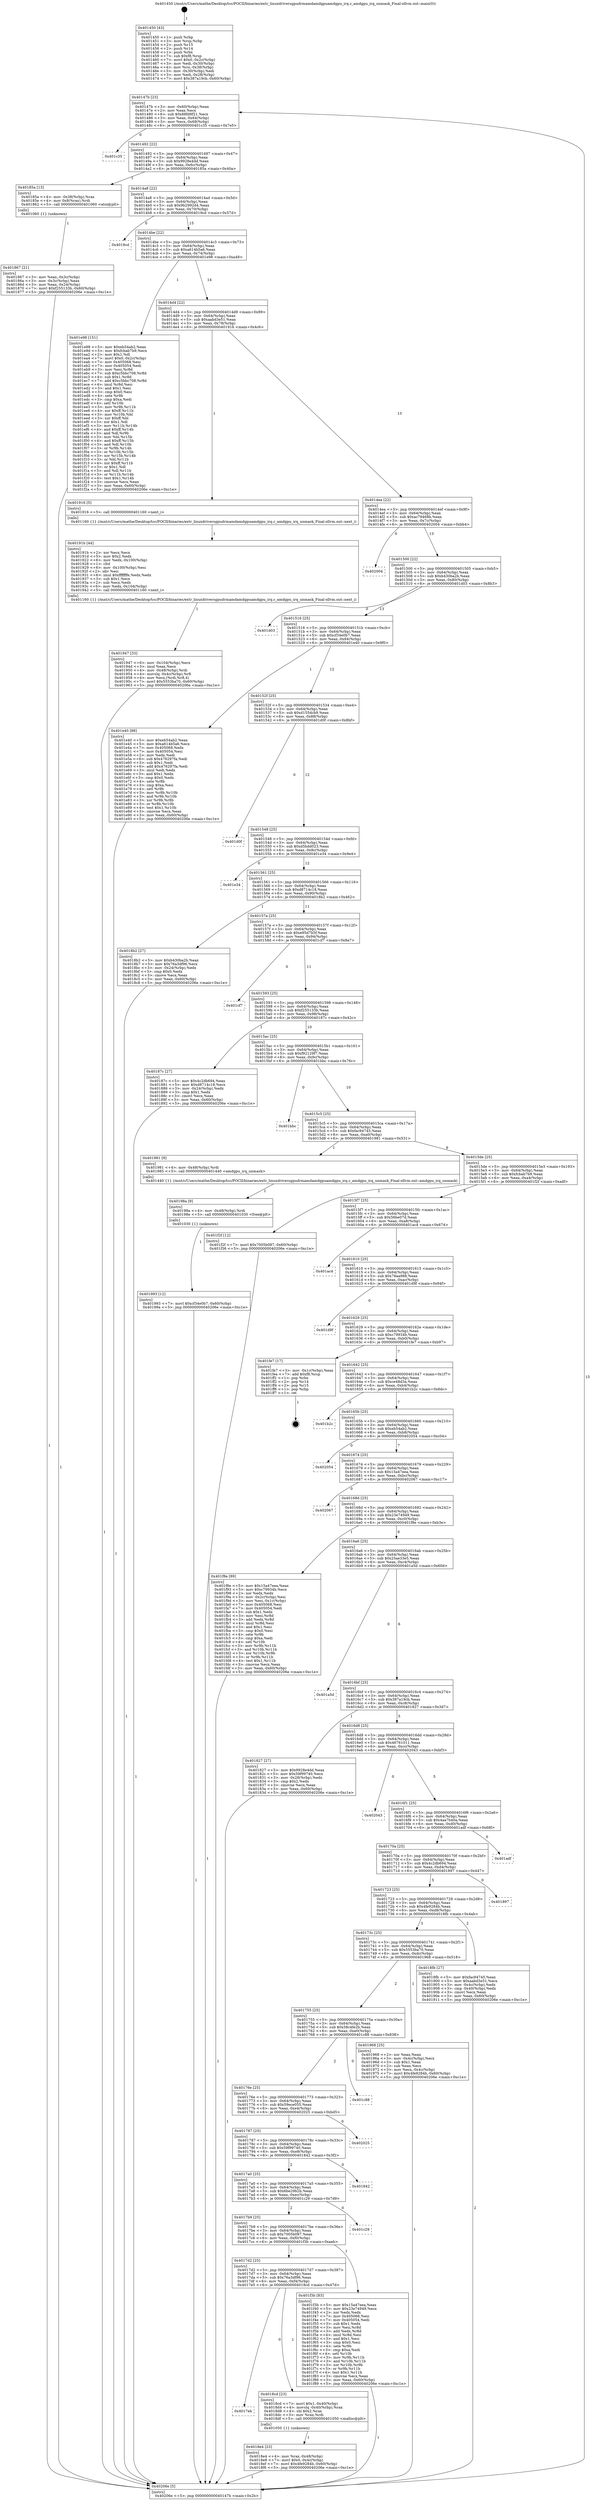 digraph "0x401450" {
  label = "0x401450 (/mnt/c/Users/mathe/Desktop/tcc/POCII/binaries/extr_linuxdriversgpudrmamdamdgpuamdgpu_irq.c_amdgpu_irq_unmask_Final-ollvm.out::main(0))"
  labelloc = "t"
  node[shape=record]

  Entry [label="",width=0.3,height=0.3,shape=circle,fillcolor=black,style=filled]
  "0x40147b" [label="{
     0x40147b [23]\l
     | [instrs]\l
     &nbsp;&nbsp;0x40147b \<+3\>: mov -0x60(%rbp),%eax\l
     &nbsp;&nbsp;0x40147e \<+2\>: mov %eax,%ecx\l
     &nbsp;&nbsp;0x401480 \<+6\>: sub $0x88fd9f21,%ecx\l
     &nbsp;&nbsp;0x401486 \<+3\>: mov %eax,-0x64(%rbp)\l
     &nbsp;&nbsp;0x401489 \<+3\>: mov %ecx,-0x68(%rbp)\l
     &nbsp;&nbsp;0x40148c \<+6\>: je 0000000000401c35 \<main+0x7e5\>\l
  }"]
  "0x401c35" [label="{
     0x401c35\l
  }", style=dashed]
  "0x401492" [label="{
     0x401492 [22]\l
     | [instrs]\l
     &nbsp;&nbsp;0x401492 \<+5\>: jmp 0000000000401497 \<main+0x47\>\l
     &nbsp;&nbsp;0x401497 \<+3\>: mov -0x64(%rbp),%eax\l
     &nbsp;&nbsp;0x40149a \<+5\>: sub $0x9928e4dd,%eax\l
     &nbsp;&nbsp;0x40149f \<+3\>: mov %eax,-0x6c(%rbp)\l
     &nbsp;&nbsp;0x4014a2 \<+6\>: je 000000000040185a \<main+0x40a\>\l
  }"]
  Exit [label="",width=0.3,height=0.3,shape=circle,fillcolor=black,style=filled,peripheries=2]
  "0x40185a" [label="{
     0x40185a [13]\l
     | [instrs]\l
     &nbsp;&nbsp;0x40185a \<+4\>: mov -0x38(%rbp),%rax\l
     &nbsp;&nbsp;0x40185e \<+4\>: mov 0x8(%rax),%rdi\l
     &nbsp;&nbsp;0x401862 \<+5\>: call 0000000000401060 \<atoi@plt\>\l
     | [calls]\l
     &nbsp;&nbsp;0x401060 \{1\} (unknown)\l
  }"]
  "0x4014a8" [label="{
     0x4014a8 [22]\l
     | [instrs]\l
     &nbsp;&nbsp;0x4014a8 \<+5\>: jmp 00000000004014ad \<main+0x5d\>\l
     &nbsp;&nbsp;0x4014ad \<+3\>: mov -0x64(%rbp),%eax\l
     &nbsp;&nbsp;0x4014b0 \<+5\>: sub $0x9b2992d4,%eax\l
     &nbsp;&nbsp;0x4014b5 \<+3\>: mov %eax,-0x70(%rbp)\l
     &nbsp;&nbsp;0x4014b8 \<+6\>: je 00000000004019cd \<main+0x57d\>\l
  }"]
  "0x401993" [label="{
     0x401993 [12]\l
     | [instrs]\l
     &nbsp;&nbsp;0x401993 \<+7\>: movl $0xcf34e0b7,-0x60(%rbp)\l
     &nbsp;&nbsp;0x40199a \<+5\>: jmp 000000000040206e \<main+0xc1e\>\l
  }"]
  "0x4019cd" [label="{
     0x4019cd\l
  }", style=dashed]
  "0x4014be" [label="{
     0x4014be [22]\l
     | [instrs]\l
     &nbsp;&nbsp;0x4014be \<+5\>: jmp 00000000004014c3 \<main+0x73\>\l
     &nbsp;&nbsp;0x4014c3 \<+3\>: mov -0x64(%rbp),%eax\l
     &nbsp;&nbsp;0x4014c6 \<+5\>: sub $0xa614b5a6,%eax\l
     &nbsp;&nbsp;0x4014cb \<+3\>: mov %eax,-0x74(%rbp)\l
     &nbsp;&nbsp;0x4014ce \<+6\>: je 0000000000401e98 \<main+0xa48\>\l
  }"]
  "0x40198a" [label="{
     0x40198a [9]\l
     | [instrs]\l
     &nbsp;&nbsp;0x40198a \<+4\>: mov -0x48(%rbp),%rdi\l
     &nbsp;&nbsp;0x40198e \<+5\>: call 0000000000401030 \<free@plt\>\l
     | [calls]\l
     &nbsp;&nbsp;0x401030 \{1\} (unknown)\l
  }"]
  "0x401e98" [label="{
     0x401e98 [151]\l
     | [instrs]\l
     &nbsp;&nbsp;0x401e98 \<+5\>: mov $0xeb54ab2,%eax\l
     &nbsp;&nbsp;0x401e9d \<+5\>: mov $0xfcbab7b9,%ecx\l
     &nbsp;&nbsp;0x401ea2 \<+2\>: mov $0x1,%dl\l
     &nbsp;&nbsp;0x401ea4 \<+7\>: movl $0x0,-0x2c(%rbp)\l
     &nbsp;&nbsp;0x401eab \<+7\>: mov 0x405068,%esi\l
     &nbsp;&nbsp;0x401eb2 \<+7\>: mov 0x405054,%edi\l
     &nbsp;&nbsp;0x401eb9 \<+3\>: mov %esi,%r8d\l
     &nbsp;&nbsp;0x401ebc \<+7\>: sub $0xc5bbc708,%r8d\l
     &nbsp;&nbsp;0x401ec3 \<+4\>: sub $0x1,%r8d\l
     &nbsp;&nbsp;0x401ec7 \<+7\>: add $0xc5bbc708,%r8d\l
     &nbsp;&nbsp;0x401ece \<+4\>: imul %r8d,%esi\l
     &nbsp;&nbsp;0x401ed2 \<+3\>: and $0x1,%esi\l
     &nbsp;&nbsp;0x401ed5 \<+3\>: cmp $0x0,%esi\l
     &nbsp;&nbsp;0x401ed8 \<+4\>: sete %r9b\l
     &nbsp;&nbsp;0x401edc \<+3\>: cmp $0xa,%edi\l
     &nbsp;&nbsp;0x401edf \<+4\>: setl %r10b\l
     &nbsp;&nbsp;0x401ee3 \<+3\>: mov %r9b,%r11b\l
     &nbsp;&nbsp;0x401ee6 \<+4\>: xor $0xff,%r11b\l
     &nbsp;&nbsp;0x401eea \<+3\>: mov %r10b,%bl\l
     &nbsp;&nbsp;0x401eed \<+3\>: xor $0xff,%bl\l
     &nbsp;&nbsp;0x401ef0 \<+3\>: xor $0x1,%dl\l
     &nbsp;&nbsp;0x401ef3 \<+3\>: mov %r11b,%r14b\l
     &nbsp;&nbsp;0x401ef6 \<+4\>: and $0xff,%r14b\l
     &nbsp;&nbsp;0x401efa \<+3\>: and %dl,%r9b\l
     &nbsp;&nbsp;0x401efd \<+3\>: mov %bl,%r15b\l
     &nbsp;&nbsp;0x401f00 \<+4\>: and $0xff,%r15b\l
     &nbsp;&nbsp;0x401f04 \<+3\>: and %dl,%r10b\l
     &nbsp;&nbsp;0x401f07 \<+3\>: or %r9b,%r14b\l
     &nbsp;&nbsp;0x401f0a \<+3\>: or %r10b,%r15b\l
     &nbsp;&nbsp;0x401f0d \<+3\>: xor %r15b,%r14b\l
     &nbsp;&nbsp;0x401f10 \<+3\>: or %bl,%r11b\l
     &nbsp;&nbsp;0x401f13 \<+4\>: xor $0xff,%r11b\l
     &nbsp;&nbsp;0x401f17 \<+3\>: or $0x1,%dl\l
     &nbsp;&nbsp;0x401f1a \<+3\>: and %dl,%r11b\l
     &nbsp;&nbsp;0x401f1d \<+3\>: or %r11b,%r14b\l
     &nbsp;&nbsp;0x401f20 \<+4\>: test $0x1,%r14b\l
     &nbsp;&nbsp;0x401f24 \<+3\>: cmovne %ecx,%eax\l
     &nbsp;&nbsp;0x401f27 \<+3\>: mov %eax,-0x60(%rbp)\l
     &nbsp;&nbsp;0x401f2a \<+5\>: jmp 000000000040206e \<main+0xc1e\>\l
  }"]
  "0x4014d4" [label="{
     0x4014d4 [22]\l
     | [instrs]\l
     &nbsp;&nbsp;0x4014d4 \<+5\>: jmp 00000000004014d9 \<main+0x89\>\l
     &nbsp;&nbsp;0x4014d9 \<+3\>: mov -0x64(%rbp),%eax\l
     &nbsp;&nbsp;0x4014dc \<+5\>: sub $0xaabd3e51,%eax\l
     &nbsp;&nbsp;0x4014e1 \<+3\>: mov %eax,-0x78(%rbp)\l
     &nbsp;&nbsp;0x4014e4 \<+6\>: je 0000000000401916 \<main+0x4c6\>\l
  }"]
  "0x401947" [label="{
     0x401947 [33]\l
     | [instrs]\l
     &nbsp;&nbsp;0x401947 \<+6\>: mov -0x104(%rbp),%ecx\l
     &nbsp;&nbsp;0x40194d \<+3\>: imul %eax,%ecx\l
     &nbsp;&nbsp;0x401950 \<+4\>: mov -0x48(%rbp),%rdi\l
     &nbsp;&nbsp;0x401954 \<+4\>: movslq -0x4c(%rbp),%r8\l
     &nbsp;&nbsp;0x401958 \<+4\>: mov %ecx,(%rdi,%r8,4)\l
     &nbsp;&nbsp;0x40195c \<+7\>: movl $0x5553ba70,-0x60(%rbp)\l
     &nbsp;&nbsp;0x401963 \<+5\>: jmp 000000000040206e \<main+0xc1e\>\l
  }"]
  "0x401916" [label="{
     0x401916 [5]\l
     | [instrs]\l
     &nbsp;&nbsp;0x401916 \<+5\>: call 0000000000401160 \<next_i\>\l
     | [calls]\l
     &nbsp;&nbsp;0x401160 \{1\} (/mnt/c/Users/mathe/Desktop/tcc/POCII/binaries/extr_linuxdriversgpudrmamdamdgpuamdgpu_irq.c_amdgpu_irq_unmask_Final-ollvm.out::next_i)\l
  }"]
  "0x4014ea" [label="{
     0x4014ea [22]\l
     | [instrs]\l
     &nbsp;&nbsp;0x4014ea \<+5\>: jmp 00000000004014ef \<main+0x9f\>\l
     &nbsp;&nbsp;0x4014ef \<+3\>: mov -0x64(%rbp),%eax\l
     &nbsp;&nbsp;0x4014f2 \<+5\>: sub $0xac79468b,%eax\l
     &nbsp;&nbsp;0x4014f7 \<+3\>: mov %eax,-0x7c(%rbp)\l
     &nbsp;&nbsp;0x4014fa \<+6\>: je 0000000000402004 \<main+0xbb4\>\l
  }"]
  "0x40191b" [label="{
     0x40191b [44]\l
     | [instrs]\l
     &nbsp;&nbsp;0x40191b \<+2\>: xor %ecx,%ecx\l
     &nbsp;&nbsp;0x40191d \<+5\>: mov $0x2,%edx\l
     &nbsp;&nbsp;0x401922 \<+6\>: mov %edx,-0x100(%rbp)\l
     &nbsp;&nbsp;0x401928 \<+1\>: cltd\l
     &nbsp;&nbsp;0x401929 \<+6\>: mov -0x100(%rbp),%esi\l
     &nbsp;&nbsp;0x40192f \<+2\>: idiv %esi\l
     &nbsp;&nbsp;0x401931 \<+6\>: imul $0xfffffffe,%edx,%edx\l
     &nbsp;&nbsp;0x401937 \<+3\>: sub $0x1,%ecx\l
     &nbsp;&nbsp;0x40193a \<+2\>: sub %ecx,%edx\l
     &nbsp;&nbsp;0x40193c \<+6\>: mov %edx,-0x104(%rbp)\l
     &nbsp;&nbsp;0x401942 \<+5\>: call 0000000000401160 \<next_i\>\l
     | [calls]\l
     &nbsp;&nbsp;0x401160 \{1\} (/mnt/c/Users/mathe/Desktop/tcc/POCII/binaries/extr_linuxdriversgpudrmamdamdgpuamdgpu_irq.c_amdgpu_irq_unmask_Final-ollvm.out::next_i)\l
  }"]
  "0x402004" [label="{
     0x402004\l
  }", style=dashed]
  "0x401500" [label="{
     0x401500 [22]\l
     | [instrs]\l
     &nbsp;&nbsp;0x401500 \<+5\>: jmp 0000000000401505 \<main+0xb5\>\l
     &nbsp;&nbsp;0x401505 \<+3\>: mov -0x64(%rbp),%eax\l
     &nbsp;&nbsp;0x401508 \<+5\>: sub $0xb430ba2b,%eax\l
     &nbsp;&nbsp;0x40150d \<+3\>: mov %eax,-0x80(%rbp)\l
     &nbsp;&nbsp;0x401510 \<+6\>: je 0000000000401d03 \<main+0x8b3\>\l
  }"]
  "0x4018e4" [label="{
     0x4018e4 [23]\l
     | [instrs]\l
     &nbsp;&nbsp;0x4018e4 \<+4\>: mov %rax,-0x48(%rbp)\l
     &nbsp;&nbsp;0x4018e8 \<+7\>: movl $0x0,-0x4c(%rbp)\l
     &nbsp;&nbsp;0x4018ef \<+7\>: movl $0x4fe9284b,-0x60(%rbp)\l
     &nbsp;&nbsp;0x4018f6 \<+5\>: jmp 000000000040206e \<main+0xc1e\>\l
  }"]
  "0x401d03" [label="{
     0x401d03\l
  }", style=dashed]
  "0x401516" [label="{
     0x401516 [25]\l
     | [instrs]\l
     &nbsp;&nbsp;0x401516 \<+5\>: jmp 000000000040151b \<main+0xcb\>\l
     &nbsp;&nbsp;0x40151b \<+3\>: mov -0x64(%rbp),%eax\l
     &nbsp;&nbsp;0x40151e \<+5\>: sub $0xcf34e0b7,%eax\l
     &nbsp;&nbsp;0x401523 \<+6\>: mov %eax,-0x84(%rbp)\l
     &nbsp;&nbsp;0x401529 \<+6\>: je 0000000000401e40 \<main+0x9f0\>\l
  }"]
  "0x4017eb" [label="{
     0x4017eb\l
  }", style=dashed]
  "0x401e40" [label="{
     0x401e40 [88]\l
     | [instrs]\l
     &nbsp;&nbsp;0x401e40 \<+5\>: mov $0xeb54ab2,%eax\l
     &nbsp;&nbsp;0x401e45 \<+5\>: mov $0xa614b5a6,%ecx\l
     &nbsp;&nbsp;0x401e4a \<+7\>: mov 0x405068,%edx\l
     &nbsp;&nbsp;0x401e51 \<+7\>: mov 0x405054,%esi\l
     &nbsp;&nbsp;0x401e58 \<+2\>: mov %edx,%edi\l
     &nbsp;&nbsp;0x401e5a \<+6\>: sub $0x476297fa,%edi\l
     &nbsp;&nbsp;0x401e60 \<+3\>: sub $0x1,%edi\l
     &nbsp;&nbsp;0x401e63 \<+6\>: add $0x476297fa,%edi\l
     &nbsp;&nbsp;0x401e69 \<+3\>: imul %edi,%edx\l
     &nbsp;&nbsp;0x401e6c \<+3\>: and $0x1,%edx\l
     &nbsp;&nbsp;0x401e6f \<+3\>: cmp $0x0,%edx\l
     &nbsp;&nbsp;0x401e72 \<+4\>: sete %r8b\l
     &nbsp;&nbsp;0x401e76 \<+3\>: cmp $0xa,%esi\l
     &nbsp;&nbsp;0x401e79 \<+4\>: setl %r9b\l
     &nbsp;&nbsp;0x401e7d \<+3\>: mov %r8b,%r10b\l
     &nbsp;&nbsp;0x401e80 \<+3\>: and %r9b,%r10b\l
     &nbsp;&nbsp;0x401e83 \<+3\>: xor %r9b,%r8b\l
     &nbsp;&nbsp;0x401e86 \<+3\>: or %r8b,%r10b\l
     &nbsp;&nbsp;0x401e89 \<+4\>: test $0x1,%r10b\l
     &nbsp;&nbsp;0x401e8d \<+3\>: cmovne %ecx,%eax\l
     &nbsp;&nbsp;0x401e90 \<+3\>: mov %eax,-0x60(%rbp)\l
     &nbsp;&nbsp;0x401e93 \<+5\>: jmp 000000000040206e \<main+0xc1e\>\l
  }"]
  "0x40152f" [label="{
     0x40152f [25]\l
     | [instrs]\l
     &nbsp;&nbsp;0x40152f \<+5\>: jmp 0000000000401534 \<main+0xe4\>\l
     &nbsp;&nbsp;0x401534 \<+3\>: mov -0x64(%rbp),%eax\l
     &nbsp;&nbsp;0x401537 \<+5\>: sub $0xd155dcb9,%eax\l
     &nbsp;&nbsp;0x40153c \<+6\>: mov %eax,-0x88(%rbp)\l
     &nbsp;&nbsp;0x401542 \<+6\>: je 0000000000401d0f \<main+0x8bf\>\l
  }"]
  "0x4018cd" [label="{
     0x4018cd [23]\l
     | [instrs]\l
     &nbsp;&nbsp;0x4018cd \<+7\>: movl $0x1,-0x40(%rbp)\l
     &nbsp;&nbsp;0x4018d4 \<+4\>: movslq -0x40(%rbp),%rax\l
     &nbsp;&nbsp;0x4018d8 \<+4\>: shl $0x2,%rax\l
     &nbsp;&nbsp;0x4018dc \<+3\>: mov %rax,%rdi\l
     &nbsp;&nbsp;0x4018df \<+5\>: call 0000000000401050 \<malloc@plt\>\l
     | [calls]\l
     &nbsp;&nbsp;0x401050 \{1\} (unknown)\l
  }"]
  "0x401d0f" [label="{
     0x401d0f\l
  }", style=dashed]
  "0x401548" [label="{
     0x401548 [25]\l
     | [instrs]\l
     &nbsp;&nbsp;0x401548 \<+5\>: jmp 000000000040154d \<main+0xfd\>\l
     &nbsp;&nbsp;0x40154d \<+3\>: mov -0x64(%rbp),%eax\l
     &nbsp;&nbsp;0x401550 \<+5\>: sub $0xd5bdd023,%eax\l
     &nbsp;&nbsp;0x401555 \<+6\>: mov %eax,-0x8c(%rbp)\l
     &nbsp;&nbsp;0x40155b \<+6\>: je 0000000000401e34 \<main+0x9e4\>\l
  }"]
  "0x4017d2" [label="{
     0x4017d2 [25]\l
     | [instrs]\l
     &nbsp;&nbsp;0x4017d2 \<+5\>: jmp 00000000004017d7 \<main+0x387\>\l
     &nbsp;&nbsp;0x4017d7 \<+3\>: mov -0x64(%rbp),%eax\l
     &nbsp;&nbsp;0x4017da \<+5\>: sub $0x76a3df96,%eax\l
     &nbsp;&nbsp;0x4017df \<+6\>: mov %eax,-0xf4(%rbp)\l
     &nbsp;&nbsp;0x4017e5 \<+6\>: je 00000000004018cd \<main+0x47d\>\l
  }"]
  "0x401e34" [label="{
     0x401e34\l
  }", style=dashed]
  "0x401561" [label="{
     0x401561 [25]\l
     | [instrs]\l
     &nbsp;&nbsp;0x401561 \<+5\>: jmp 0000000000401566 \<main+0x116\>\l
     &nbsp;&nbsp;0x401566 \<+3\>: mov -0x64(%rbp),%eax\l
     &nbsp;&nbsp;0x401569 \<+5\>: sub $0xd8714c18,%eax\l
     &nbsp;&nbsp;0x40156e \<+6\>: mov %eax,-0x90(%rbp)\l
     &nbsp;&nbsp;0x401574 \<+6\>: je 00000000004018b2 \<main+0x462\>\l
  }"]
  "0x401f3b" [label="{
     0x401f3b [83]\l
     | [instrs]\l
     &nbsp;&nbsp;0x401f3b \<+5\>: mov $0x15a47eea,%eax\l
     &nbsp;&nbsp;0x401f40 \<+5\>: mov $0x23e74949,%ecx\l
     &nbsp;&nbsp;0x401f45 \<+2\>: xor %edx,%edx\l
     &nbsp;&nbsp;0x401f47 \<+7\>: mov 0x405068,%esi\l
     &nbsp;&nbsp;0x401f4e \<+7\>: mov 0x405054,%edi\l
     &nbsp;&nbsp;0x401f55 \<+3\>: sub $0x1,%edx\l
     &nbsp;&nbsp;0x401f58 \<+3\>: mov %esi,%r8d\l
     &nbsp;&nbsp;0x401f5b \<+3\>: add %edx,%r8d\l
     &nbsp;&nbsp;0x401f5e \<+4\>: imul %r8d,%esi\l
     &nbsp;&nbsp;0x401f62 \<+3\>: and $0x1,%esi\l
     &nbsp;&nbsp;0x401f65 \<+3\>: cmp $0x0,%esi\l
     &nbsp;&nbsp;0x401f68 \<+4\>: sete %r9b\l
     &nbsp;&nbsp;0x401f6c \<+3\>: cmp $0xa,%edi\l
     &nbsp;&nbsp;0x401f6f \<+4\>: setl %r10b\l
     &nbsp;&nbsp;0x401f73 \<+3\>: mov %r9b,%r11b\l
     &nbsp;&nbsp;0x401f76 \<+3\>: and %r10b,%r11b\l
     &nbsp;&nbsp;0x401f79 \<+3\>: xor %r10b,%r9b\l
     &nbsp;&nbsp;0x401f7c \<+3\>: or %r9b,%r11b\l
     &nbsp;&nbsp;0x401f7f \<+4\>: test $0x1,%r11b\l
     &nbsp;&nbsp;0x401f83 \<+3\>: cmovne %ecx,%eax\l
     &nbsp;&nbsp;0x401f86 \<+3\>: mov %eax,-0x60(%rbp)\l
     &nbsp;&nbsp;0x401f89 \<+5\>: jmp 000000000040206e \<main+0xc1e\>\l
  }"]
  "0x4018b2" [label="{
     0x4018b2 [27]\l
     | [instrs]\l
     &nbsp;&nbsp;0x4018b2 \<+5\>: mov $0xb430ba2b,%eax\l
     &nbsp;&nbsp;0x4018b7 \<+5\>: mov $0x76a3df96,%ecx\l
     &nbsp;&nbsp;0x4018bc \<+3\>: mov -0x24(%rbp),%edx\l
     &nbsp;&nbsp;0x4018bf \<+3\>: cmp $0x0,%edx\l
     &nbsp;&nbsp;0x4018c2 \<+3\>: cmove %ecx,%eax\l
     &nbsp;&nbsp;0x4018c5 \<+3\>: mov %eax,-0x60(%rbp)\l
     &nbsp;&nbsp;0x4018c8 \<+5\>: jmp 000000000040206e \<main+0xc1e\>\l
  }"]
  "0x40157a" [label="{
     0x40157a [25]\l
     | [instrs]\l
     &nbsp;&nbsp;0x40157a \<+5\>: jmp 000000000040157f \<main+0x12f\>\l
     &nbsp;&nbsp;0x40157f \<+3\>: mov -0x64(%rbp),%eax\l
     &nbsp;&nbsp;0x401582 \<+5\>: sub $0xe95d7b5f,%eax\l
     &nbsp;&nbsp;0x401587 \<+6\>: mov %eax,-0x94(%rbp)\l
     &nbsp;&nbsp;0x40158d \<+6\>: je 0000000000401cf7 \<main+0x8a7\>\l
  }"]
  "0x4017b9" [label="{
     0x4017b9 [25]\l
     | [instrs]\l
     &nbsp;&nbsp;0x4017b9 \<+5\>: jmp 00000000004017be \<main+0x36e\>\l
     &nbsp;&nbsp;0x4017be \<+3\>: mov -0x64(%rbp),%eax\l
     &nbsp;&nbsp;0x4017c1 \<+5\>: sub $0x7005b087,%eax\l
     &nbsp;&nbsp;0x4017c6 \<+6\>: mov %eax,-0xf0(%rbp)\l
     &nbsp;&nbsp;0x4017cc \<+6\>: je 0000000000401f3b \<main+0xaeb\>\l
  }"]
  "0x401cf7" [label="{
     0x401cf7\l
  }", style=dashed]
  "0x401593" [label="{
     0x401593 [25]\l
     | [instrs]\l
     &nbsp;&nbsp;0x401593 \<+5\>: jmp 0000000000401598 \<main+0x148\>\l
     &nbsp;&nbsp;0x401598 \<+3\>: mov -0x64(%rbp),%eax\l
     &nbsp;&nbsp;0x40159b \<+5\>: sub $0xf255133b,%eax\l
     &nbsp;&nbsp;0x4015a0 \<+6\>: mov %eax,-0x98(%rbp)\l
     &nbsp;&nbsp;0x4015a6 \<+6\>: je 000000000040187c \<main+0x42c\>\l
  }"]
  "0x401c29" [label="{
     0x401c29\l
  }", style=dashed]
  "0x40187c" [label="{
     0x40187c [27]\l
     | [instrs]\l
     &nbsp;&nbsp;0x40187c \<+5\>: mov $0x4c2db694,%eax\l
     &nbsp;&nbsp;0x401881 \<+5\>: mov $0xd8714c18,%ecx\l
     &nbsp;&nbsp;0x401886 \<+3\>: mov -0x24(%rbp),%edx\l
     &nbsp;&nbsp;0x401889 \<+3\>: cmp $0x1,%edx\l
     &nbsp;&nbsp;0x40188c \<+3\>: cmovl %ecx,%eax\l
     &nbsp;&nbsp;0x40188f \<+3\>: mov %eax,-0x60(%rbp)\l
     &nbsp;&nbsp;0x401892 \<+5\>: jmp 000000000040206e \<main+0xc1e\>\l
  }"]
  "0x4015ac" [label="{
     0x4015ac [25]\l
     | [instrs]\l
     &nbsp;&nbsp;0x4015ac \<+5\>: jmp 00000000004015b1 \<main+0x161\>\l
     &nbsp;&nbsp;0x4015b1 \<+3\>: mov -0x64(%rbp),%eax\l
     &nbsp;&nbsp;0x4015b4 \<+5\>: sub $0xf92129f7,%eax\l
     &nbsp;&nbsp;0x4015b9 \<+6\>: mov %eax,-0x9c(%rbp)\l
     &nbsp;&nbsp;0x4015bf \<+6\>: je 0000000000401bbc \<main+0x76c\>\l
  }"]
  "0x4017a0" [label="{
     0x4017a0 [25]\l
     | [instrs]\l
     &nbsp;&nbsp;0x4017a0 \<+5\>: jmp 00000000004017a5 \<main+0x355\>\l
     &nbsp;&nbsp;0x4017a5 \<+3\>: mov -0x64(%rbp),%eax\l
     &nbsp;&nbsp;0x4017a8 \<+5\>: sub $0x6be29b2b,%eax\l
     &nbsp;&nbsp;0x4017ad \<+6\>: mov %eax,-0xec(%rbp)\l
     &nbsp;&nbsp;0x4017b3 \<+6\>: je 0000000000401c29 \<main+0x7d9\>\l
  }"]
  "0x401bbc" [label="{
     0x401bbc\l
  }", style=dashed]
  "0x4015c5" [label="{
     0x4015c5 [25]\l
     | [instrs]\l
     &nbsp;&nbsp;0x4015c5 \<+5\>: jmp 00000000004015ca \<main+0x17a\>\l
     &nbsp;&nbsp;0x4015ca \<+3\>: mov -0x64(%rbp),%eax\l
     &nbsp;&nbsp;0x4015cd \<+5\>: sub $0xfac94745,%eax\l
     &nbsp;&nbsp;0x4015d2 \<+6\>: mov %eax,-0xa0(%rbp)\l
     &nbsp;&nbsp;0x4015d8 \<+6\>: je 0000000000401981 \<main+0x531\>\l
  }"]
  "0x401842" [label="{
     0x401842\l
  }", style=dashed]
  "0x401981" [label="{
     0x401981 [9]\l
     | [instrs]\l
     &nbsp;&nbsp;0x401981 \<+4\>: mov -0x48(%rbp),%rdi\l
     &nbsp;&nbsp;0x401985 \<+5\>: call 0000000000401440 \<amdgpu_irq_unmask\>\l
     | [calls]\l
     &nbsp;&nbsp;0x401440 \{1\} (/mnt/c/Users/mathe/Desktop/tcc/POCII/binaries/extr_linuxdriversgpudrmamdamdgpuamdgpu_irq.c_amdgpu_irq_unmask_Final-ollvm.out::amdgpu_irq_unmask)\l
  }"]
  "0x4015de" [label="{
     0x4015de [25]\l
     | [instrs]\l
     &nbsp;&nbsp;0x4015de \<+5\>: jmp 00000000004015e3 \<main+0x193\>\l
     &nbsp;&nbsp;0x4015e3 \<+3\>: mov -0x64(%rbp),%eax\l
     &nbsp;&nbsp;0x4015e6 \<+5\>: sub $0xfcbab7b9,%eax\l
     &nbsp;&nbsp;0x4015eb \<+6\>: mov %eax,-0xa4(%rbp)\l
     &nbsp;&nbsp;0x4015f1 \<+6\>: je 0000000000401f2f \<main+0xadf\>\l
  }"]
  "0x401787" [label="{
     0x401787 [25]\l
     | [instrs]\l
     &nbsp;&nbsp;0x401787 \<+5\>: jmp 000000000040178c \<main+0x33c\>\l
     &nbsp;&nbsp;0x40178c \<+3\>: mov -0x64(%rbp),%eax\l
     &nbsp;&nbsp;0x40178f \<+5\>: sub $0x59f99740,%eax\l
     &nbsp;&nbsp;0x401794 \<+6\>: mov %eax,-0xe8(%rbp)\l
     &nbsp;&nbsp;0x40179a \<+6\>: je 0000000000401842 \<main+0x3f2\>\l
  }"]
  "0x401f2f" [label="{
     0x401f2f [12]\l
     | [instrs]\l
     &nbsp;&nbsp;0x401f2f \<+7\>: movl $0x7005b087,-0x60(%rbp)\l
     &nbsp;&nbsp;0x401f36 \<+5\>: jmp 000000000040206e \<main+0xc1e\>\l
  }"]
  "0x4015f7" [label="{
     0x4015f7 [25]\l
     | [instrs]\l
     &nbsp;&nbsp;0x4015f7 \<+5\>: jmp 00000000004015fc \<main+0x1ac\>\l
     &nbsp;&nbsp;0x4015fc \<+3\>: mov -0x64(%rbp),%eax\l
     &nbsp;&nbsp;0x4015ff \<+5\>: sub $0x56be07d,%eax\l
     &nbsp;&nbsp;0x401604 \<+6\>: mov %eax,-0xa8(%rbp)\l
     &nbsp;&nbsp;0x40160a \<+6\>: je 0000000000401ac4 \<main+0x674\>\l
  }"]
  "0x402025" [label="{
     0x402025\l
  }", style=dashed]
  "0x401ac4" [label="{
     0x401ac4\l
  }", style=dashed]
  "0x401610" [label="{
     0x401610 [25]\l
     | [instrs]\l
     &nbsp;&nbsp;0x401610 \<+5\>: jmp 0000000000401615 \<main+0x1c5\>\l
     &nbsp;&nbsp;0x401615 \<+3\>: mov -0x64(%rbp),%eax\l
     &nbsp;&nbsp;0x401618 \<+5\>: sub $0x78aa988,%eax\l
     &nbsp;&nbsp;0x40161d \<+6\>: mov %eax,-0xac(%rbp)\l
     &nbsp;&nbsp;0x401623 \<+6\>: je 0000000000401d9f \<main+0x94f\>\l
  }"]
  "0x40176e" [label="{
     0x40176e [25]\l
     | [instrs]\l
     &nbsp;&nbsp;0x40176e \<+5\>: jmp 0000000000401773 \<main+0x323\>\l
     &nbsp;&nbsp;0x401773 \<+3\>: mov -0x64(%rbp),%eax\l
     &nbsp;&nbsp;0x401776 \<+5\>: sub $0x59ece055,%eax\l
     &nbsp;&nbsp;0x40177b \<+6\>: mov %eax,-0xe4(%rbp)\l
     &nbsp;&nbsp;0x401781 \<+6\>: je 0000000000402025 \<main+0xbd5\>\l
  }"]
  "0x401d9f" [label="{
     0x401d9f\l
  }", style=dashed]
  "0x401629" [label="{
     0x401629 [25]\l
     | [instrs]\l
     &nbsp;&nbsp;0x401629 \<+5\>: jmp 000000000040162e \<main+0x1de\>\l
     &nbsp;&nbsp;0x40162e \<+3\>: mov -0x64(%rbp),%eax\l
     &nbsp;&nbsp;0x401631 \<+5\>: sub $0xc79934b,%eax\l
     &nbsp;&nbsp;0x401636 \<+6\>: mov %eax,-0xb0(%rbp)\l
     &nbsp;&nbsp;0x40163c \<+6\>: je 0000000000401fe7 \<main+0xb97\>\l
  }"]
  "0x401c88" [label="{
     0x401c88\l
  }", style=dashed]
  "0x401fe7" [label="{
     0x401fe7 [17]\l
     | [instrs]\l
     &nbsp;&nbsp;0x401fe7 \<+3\>: mov -0x1c(%rbp),%eax\l
     &nbsp;&nbsp;0x401fea \<+7\>: add $0xf8,%rsp\l
     &nbsp;&nbsp;0x401ff1 \<+1\>: pop %rbx\l
     &nbsp;&nbsp;0x401ff2 \<+2\>: pop %r14\l
     &nbsp;&nbsp;0x401ff4 \<+2\>: pop %r15\l
     &nbsp;&nbsp;0x401ff6 \<+1\>: pop %rbp\l
     &nbsp;&nbsp;0x401ff7 \<+1\>: ret\l
  }"]
  "0x401642" [label="{
     0x401642 [25]\l
     | [instrs]\l
     &nbsp;&nbsp;0x401642 \<+5\>: jmp 0000000000401647 \<main+0x1f7\>\l
     &nbsp;&nbsp;0x401647 \<+3\>: mov -0x64(%rbp),%eax\l
     &nbsp;&nbsp;0x40164a \<+5\>: sub $0xce48d3a,%eax\l
     &nbsp;&nbsp;0x40164f \<+6\>: mov %eax,-0xb4(%rbp)\l
     &nbsp;&nbsp;0x401655 \<+6\>: je 0000000000401b2c \<main+0x6dc\>\l
  }"]
  "0x401755" [label="{
     0x401755 [25]\l
     | [instrs]\l
     &nbsp;&nbsp;0x401755 \<+5\>: jmp 000000000040175a \<main+0x30a\>\l
     &nbsp;&nbsp;0x40175a \<+3\>: mov -0x64(%rbp),%eax\l
     &nbsp;&nbsp;0x40175d \<+5\>: sub $0x58c4fe2b,%eax\l
     &nbsp;&nbsp;0x401762 \<+6\>: mov %eax,-0xe0(%rbp)\l
     &nbsp;&nbsp;0x401768 \<+6\>: je 0000000000401c88 \<main+0x838\>\l
  }"]
  "0x401b2c" [label="{
     0x401b2c\l
  }", style=dashed]
  "0x40165b" [label="{
     0x40165b [25]\l
     | [instrs]\l
     &nbsp;&nbsp;0x40165b \<+5\>: jmp 0000000000401660 \<main+0x210\>\l
     &nbsp;&nbsp;0x401660 \<+3\>: mov -0x64(%rbp),%eax\l
     &nbsp;&nbsp;0x401663 \<+5\>: sub $0xeb54ab2,%eax\l
     &nbsp;&nbsp;0x401668 \<+6\>: mov %eax,-0xb8(%rbp)\l
     &nbsp;&nbsp;0x40166e \<+6\>: je 0000000000402054 \<main+0xc04\>\l
  }"]
  "0x401968" [label="{
     0x401968 [25]\l
     | [instrs]\l
     &nbsp;&nbsp;0x401968 \<+2\>: xor %eax,%eax\l
     &nbsp;&nbsp;0x40196a \<+3\>: mov -0x4c(%rbp),%ecx\l
     &nbsp;&nbsp;0x40196d \<+3\>: sub $0x1,%eax\l
     &nbsp;&nbsp;0x401970 \<+2\>: sub %eax,%ecx\l
     &nbsp;&nbsp;0x401972 \<+3\>: mov %ecx,-0x4c(%rbp)\l
     &nbsp;&nbsp;0x401975 \<+7\>: movl $0x4fe9284b,-0x60(%rbp)\l
     &nbsp;&nbsp;0x40197c \<+5\>: jmp 000000000040206e \<main+0xc1e\>\l
  }"]
  "0x402054" [label="{
     0x402054\l
  }", style=dashed]
  "0x401674" [label="{
     0x401674 [25]\l
     | [instrs]\l
     &nbsp;&nbsp;0x401674 \<+5\>: jmp 0000000000401679 \<main+0x229\>\l
     &nbsp;&nbsp;0x401679 \<+3\>: mov -0x64(%rbp),%eax\l
     &nbsp;&nbsp;0x40167c \<+5\>: sub $0x15a47eea,%eax\l
     &nbsp;&nbsp;0x401681 \<+6\>: mov %eax,-0xbc(%rbp)\l
     &nbsp;&nbsp;0x401687 \<+6\>: je 0000000000402067 \<main+0xc17\>\l
  }"]
  "0x40173c" [label="{
     0x40173c [25]\l
     | [instrs]\l
     &nbsp;&nbsp;0x40173c \<+5\>: jmp 0000000000401741 \<main+0x2f1\>\l
     &nbsp;&nbsp;0x401741 \<+3\>: mov -0x64(%rbp),%eax\l
     &nbsp;&nbsp;0x401744 \<+5\>: sub $0x5553ba70,%eax\l
     &nbsp;&nbsp;0x401749 \<+6\>: mov %eax,-0xdc(%rbp)\l
     &nbsp;&nbsp;0x40174f \<+6\>: je 0000000000401968 \<main+0x518\>\l
  }"]
  "0x402067" [label="{
     0x402067\l
  }", style=dashed]
  "0x40168d" [label="{
     0x40168d [25]\l
     | [instrs]\l
     &nbsp;&nbsp;0x40168d \<+5\>: jmp 0000000000401692 \<main+0x242\>\l
     &nbsp;&nbsp;0x401692 \<+3\>: mov -0x64(%rbp),%eax\l
     &nbsp;&nbsp;0x401695 \<+5\>: sub $0x23e74949,%eax\l
     &nbsp;&nbsp;0x40169a \<+6\>: mov %eax,-0xc0(%rbp)\l
     &nbsp;&nbsp;0x4016a0 \<+6\>: je 0000000000401f8e \<main+0xb3e\>\l
  }"]
  "0x4018fb" [label="{
     0x4018fb [27]\l
     | [instrs]\l
     &nbsp;&nbsp;0x4018fb \<+5\>: mov $0xfac94745,%eax\l
     &nbsp;&nbsp;0x401900 \<+5\>: mov $0xaabd3e51,%ecx\l
     &nbsp;&nbsp;0x401905 \<+3\>: mov -0x4c(%rbp),%edx\l
     &nbsp;&nbsp;0x401908 \<+3\>: cmp -0x40(%rbp),%edx\l
     &nbsp;&nbsp;0x40190b \<+3\>: cmovl %ecx,%eax\l
     &nbsp;&nbsp;0x40190e \<+3\>: mov %eax,-0x60(%rbp)\l
     &nbsp;&nbsp;0x401911 \<+5\>: jmp 000000000040206e \<main+0xc1e\>\l
  }"]
  "0x401f8e" [label="{
     0x401f8e [89]\l
     | [instrs]\l
     &nbsp;&nbsp;0x401f8e \<+5\>: mov $0x15a47eea,%eax\l
     &nbsp;&nbsp;0x401f93 \<+5\>: mov $0xc79934b,%ecx\l
     &nbsp;&nbsp;0x401f98 \<+2\>: xor %edx,%edx\l
     &nbsp;&nbsp;0x401f9a \<+3\>: mov -0x2c(%rbp),%esi\l
     &nbsp;&nbsp;0x401f9d \<+3\>: mov %esi,-0x1c(%rbp)\l
     &nbsp;&nbsp;0x401fa0 \<+7\>: mov 0x405068,%esi\l
     &nbsp;&nbsp;0x401fa7 \<+7\>: mov 0x405054,%edi\l
     &nbsp;&nbsp;0x401fae \<+3\>: sub $0x1,%edx\l
     &nbsp;&nbsp;0x401fb1 \<+3\>: mov %esi,%r8d\l
     &nbsp;&nbsp;0x401fb4 \<+3\>: add %edx,%r8d\l
     &nbsp;&nbsp;0x401fb7 \<+4\>: imul %r8d,%esi\l
     &nbsp;&nbsp;0x401fbb \<+3\>: and $0x1,%esi\l
     &nbsp;&nbsp;0x401fbe \<+3\>: cmp $0x0,%esi\l
     &nbsp;&nbsp;0x401fc1 \<+4\>: sete %r9b\l
     &nbsp;&nbsp;0x401fc5 \<+3\>: cmp $0xa,%edi\l
     &nbsp;&nbsp;0x401fc8 \<+4\>: setl %r10b\l
     &nbsp;&nbsp;0x401fcc \<+3\>: mov %r9b,%r11b\l
     &nbsp;&nbsp;0x401fcf \<+3\>: and %r10b,%r11b\l
     &nbsp;&nbsp;0x401fd2 \<+3\>: xor %r10b,%r9b\l
     &nbsp;&nbsp;0x401fd5 \<+3\>: or %r9b,%r11b\l
     &nbsp;&nbsp;0x401fd8 \<+4\>: test $0x1,%r11b\l
     &nbsp;&nbsp;0x401fdc \<+3\>: cmovne %ecx,%eax\l
     &nbsp;&nbsp;0x401fdf \<+3\>: mov %eax,-0x60(%rbp)\l
     &nbsp;&nbsp;0x401fe2 \<+5\>: jmp 000000000040206e \<main+0xc1e\>\l
  }"]
  "0x4016a6" [label="{
     0x4016a6 [25]\l
     | [instrs]\l
     &nbsp;&nbsp;0x4016a6 \<+5\>: jmp 00000000004016ab \<main+0x25b\>\l
     &nbsp;&nbsp;0x4016ab \<+3\>: mov -0x64(%rbp),%eax\l
     &nbsp;&nbsp;0x4016ae \<+5\>: sub $0x25ae33e5,%eax\l
     &nbsp;&nbsp;0x4016b3 \<+6\>: mov %eax,-0xc4(%rbp)\l
     &nbsp;&nbsp;0x4016b9 \<+6\>: je 0000000000401a5d \<main+0x60d\>\l
  }"]
  "0x401723" [label="{
     0x401723 [25]\l
     | [instrs]\l
     &nbsp;&nbsp;0x401723 \<+5\>: jmp 0000000000401728 \<main+0x2d8\>\l
     &nbsp;&nbsp;0x401728 \<+3\>: mov -0x64(%rbp),%eax\l
     &nbsp;&nbsp;0x40172b \<+5\>: sub $0x4fe9284b,%eax\l
     &nbsp;&nbsp;0x401730 \<+6\>: mov %eax,-0xd8(%rbp)\l
     &nbsp;&nbsp;0x401736 \<+6\>: je 00000000004018fb \<main+0x4ab\>\l
  }"]
  "0x401a5d" [label="{
     0x401a5d\l
  }", style=dashed]
  "0x4016bf" [label="{
     0x4016bf [25]\l
     | [instrs]\l
     &nbsp;&nbsp;0x4016bf \<+5\>: jmp 00000000004016c4 \<main+0x274\>\l
     &nbsp;&nbsp;0x4016c4 \<+3\>: mov -0x64(%rbp),%eax\l
     &nbsp;&nbsp;0x4016c7 \<+5\>: sub $0x387a19cb,%eax\l
     &nbsp;&nbsp;0x4016cc \<+6\>: mov %eax,-0xc8(%rbp)\l
     &nbsp;&nbsp;0x4016d2 \<+6\>: je 0000000000401827 \<main+0x3d7\>\l
  }"]
  "0x401897" [label="{
     0x401897\l
  }", style=dashed]
  "0x401827" [label="{
     0x401827 [27]\l
     | [instrs]\l
     &nbsp;&nbsp;0x401827 \<+5\>: mov $0x9928e4dd,%eax\l
     &nbsp;&nbsp;0x40182c \<+5\>: mov $0x59f99740,%ecx\l
     &nbsp;&nbsp;0x401831 \<+3\>: mov -0x28(%rbp),%edx\l
     &nbsp;&nbsp;0x401834 \<+3\>: cmp $0x2,%edx\l
     &nbsp;&nbsp;0x401837 \<+3\>: cmovne %ecx,%eax\l
     &nbsp;&nbsp;0x40183a \<+3\>: mov %eax,-0x60(%rbp)\l
     &nbsp;&nbsp;0x40183d \<+5\>: jmp 000000000040206e \<main+0xc1e\>\l
  }"]
  "0x4016d8" [label="{
     0x4016d8 [25]\l
     | [instrs]\l
     &nbsp;&nbsp;0x4016d8 \<+5\>: jmp 00000000004016dd \<main+0x28d\>\l
     &nbsp;&nbsp;0x4016dd \<+3\>: mov -0x64(%rbp),%eax\l
     &nbsp;&nbsp;0x4016e0 \<+5\>: sub $0x46761011,%eax\l
     &nbsp;&nbsp;0x4016e5 \<+6\>: mov %eax,-0xcc(%rbp)\l
     &nbsp;&nbsp;0x4016eb \<+6\>: je 0000000000402043 \<main+0xbf3\>\l
  }"]
  "0x40206e" [label="{
     0x40206e [5]\l
     | [instrs]\l
     &nbsp;&nbsp;0x40206e \<+5\>: jmp 000000000040147b \<main+0x2b\>\l
  }"]
  "0x401450" [label="{
     0x401450 [43]\l
     | [instrs]\l
     &nbsp;&nbsp;0x401450 \<+1\>: push %rbp\l
     &nbsp;&nbsp;0x401451 \<+3\>: mov %rsp,%rbp\l
     &nbsp;&nbsp;0x401454 \<+2\>: push %r15\l
     &nbsp;&nbsp;0x401456 \<+2\>: push %r14\l
     &nbsp;&nbsp;0x401458 \<+1\>: push %rbx\l
     &nbsp;&nbsp;0x401459 \<+7\>: sub $0xf8,%rsp\l
     &nbsp;&nbsp;0x401460 \<+7\>: movl $0x0,-0x2c(%rbp)\l
     &nbsp;&nbsp;0x401467 \<+3\>: mov %edi,-0x30(%rbp)\l
     &nbsp;&nbsp;0x40146a \<+4\>: mov %rsi,-0x38(%rbp)\l
     &nbsp;&nbsp;0x40146e \<+3\>: mov -0x30(%rbp),%edi\l
     &nbsp;&nbsp;0x401471 \<+3\>: mov %edi,-0x28(%rbp)\l
     &nbsp;&nbsp;0x401474 \<+7\>: movl $0x387a19cb,-0x60(%rbp)\l
  }"]
  "0x401867" [label="{
     0x401867 [21]\l
     | [instrs]\l
     &nbsp;&nbsp;0x401867 \<+3\>: mov %eax,-0x3c(%rbp)\l
     &nbsp;&nbsp;0x40186a \<+3\>: mov -0x3c(%rbp),%eax\l
     &nbsp;&nbsp;0x40186d \<+3\>: mov %eax,-0x24(%rbp)\l
     &nbsp;&nbsp;0x401870 \<+7\>: movl $0xf255133b,-0x60(%rbp)\l
     &nbsp;&nbsp;0x401877 \<+5\>: jmp 000000000040206e \<main+0xc1e\>\l
  }"]
  "0x40170a" [label="{
     0x40170a [25]\l
     | [instrs]\l
     &nbsp;&nbsp;0x40170a \<+5\>: jmp 000000000040170f \<main+0x2bf\>\l
     &nbsp;&nbsp;0x40170f \<+3\>: mov -0x64(%rbp),%eax\l
     &nbsp;&nbsp;0x401712 \<+5\>: sub $0x4c2db694,%eax\l
     &nbsp;&nbsp;0x401717 \<+6\>: mov %eax,-0xd4(%rbp)\l
     &nbsp;&nbsp;0x40171d \<+6\>: je 0000000000401897 \<main+0x447\>\l
  }"]
  "0x402043" [label="{
     0x402043\l
  }", style=dashed]
  "0x4016f1" [label="{
     0x4016f1 [25]\l
     | [instrs]\l
     &nbsp;&nbsp;0x4016f1 \<+5\>: jmp 00000000004016f6 \<main+0x2a6\>\l
     &nbsp;&nbsp;0x4016f6 \<+3\>: mov -0x64(%rbp),%eax\l
     &nbsp;&nbsp;0x4016f9 \<+5\>: sub $0x4aa7b40a,%eax\l
     &nbsp;&nbsp;0x4016fe \<+6\>: mov %eax,-0xd0(%rbp)\l
     &nbsp;&nbsp;0x401704 \<+6\>: je 0000000000401adf \<main+0x68f\>\l
  }"]
  "0x401adf" [label="{
     0x401adf\l
  }", style=dashed]
  Entry -> "0x401450" [label=" 1"]
  "0x40147b" -> "0x401c35" [label=" 0"]
  "0x40147b" -> "0x401492" [label=" 16"]
  "0x401fe7" -> Exit [label=" 1"]
  "0x401492" -> "0x40185a" [label=" 1"]
  "0x401492" -> "0x4014a8" [label=" 15"]
  "0x401f8e" -> "0x40206e" [label=" 1"]
  "0x4014a8" -> "0x4019cd" [label=" 0"]
  "0x4014a8" -> "0x4014be" [label=" 15"]
  "0x401f3b" -> "0x40206e" [label=" 1"]
  "0x4014be" -> "0x401e98" [label=" 1"]
  "0x4014be" -> "0x4014d4" [label=" 14"]
  "0x401f2f" -> "0x40206e" [label=" 1"]
  "0x4014d4" -> "0x401916" [label=" 1"]
  "0x4014d4" -> "0x4014ea" [label=" 13"]
  "0x401e98" -> "0x40206e" [label=" 1"]
  "0x4014ea" -> "0x402004" [label=" 0"]
  "0x4014ea" -> "0x401500" [label=" 13"]
  "0x401e40" -> "0x40206e" [label=" 1"]
  "0x401500" -> "0x401d03" [label=" 0"]
  "0x401500" -> "0x401516" [label=" 13"]
  "0x401993" -> "0x40206e" [label=" 1"]
  "0x401516" -> "0x401e40" [label=" 1"]
  "0x401516" -> "0x40152f" [label=" 12"]
  "0x40198a" -> "0x401993" [label=" 1"]
  "0x40152f" -> "0x401d0f" [label=" 0"]
  "0x40152f" -> "0x401548" [label=" 12"]
  "0x401981" -> "0x40198a" [label=" 1"]
  "0x401548" -> "0x401e34" [label=" 0"]
  "0x401548" -> "0x401561" [label=" 12"]
  "0x401947" -> "0x40206e" [label=" 1"]
  "0x401561" -> "0x4018b2" [label=" 1"]
  "0x401561" -> "0x40157a" [label=" 11"]
  "0x40191b" -> "0x401947" [label=" 1"]
  "0x40157a" -> "0x401cf7" [label=" 0"]
  "0x40157a" -> "0x401593" [label=" 11"]
  "0x4018fb" -> "0x40206e" [label=" 2"]
  "0x401593" -> "0x40187c" [label=" 1"]
  "0x401593" -> "0x4015ac" [label=" 10"]
  "0x4018e4" -> "0x40206e" [label=" 1"]
  "0x4015ac" -> "0x401bbc" [label=" 0"]
  "0x4015ac" -> "0x4015c5" [label=" 10"]
  "0x4017d2" -> "0x4017eb" [label=" 0"]
  "0x4015c5" -> "0x401981" [label=" 1"]
  "0x4015c5" -> "0x4015de" [label=" 9"]
  "0x4017d2" -> "0x4018cd" [label=" 1"]
  "0x4015de" -> "0x401f2f" [label=" 1"]
  "0x4015de" -> "0x4015f7" [label=" 8"]
  "0x4017b9" -> "0x4017d2" [label=" 1"]
  "0x4015f7" -> "0x401ac4" [label=" 0"]
  "0x4015f7" -> "0x401610" [label=" 8"]
  "0x4017b9" -> "0x401f3b" [label=" 1"]
  "0x401610" -> "0x401d9f" [label=" 0"]
  "0x401610" -> "0x401629" [label=" 8"]
  "0x4017a0" -> "0x4017b9" [label=" 2"]
  "0x401629" -> "0x401fe7" [label=" 1"]
  "0x401629" -> "0x401642" [label=" 7"]
  "0x4017a0" -> "0x401c29" [label=" 0"]
  "0x401642" -> "0x401b2c" [label=" 0"]
  "0x401642" -> "0x40165b" [label=" 7"]
  "0x401787" -> "0x4017a0" [label=" 2"]
  "0x40165b" -> "0x402054" [label=" 0"]
  "0x40165b" -> "0x401674" [label=" 7"]
  "0x401787" -> "0x401842" [label=" 0"]
  "0x401674" -> "0x402067" [label=" 0"]
  "0x401674" -> "0x40168d" [label=" 7"]
  "0x40176e" -> "0x401787" [label=" 2"]
  "0x40168d" -> "0x401f8e" [label=" 1"]
  "0x40168d" -> "0x4016a6" [label=" 6"]
  "0x40176e" -> "0x402025" [label=" 0"]
  "0x4016a6" -> "0x401a5d" [label=" 0"]
  "0x4016a6" -> "0x4016bf" [label=" 6"]
  "0x401755" -> "0x40176e" [label=" 2"]
  "0x4016bf" -> "0x401827" [label=" 1"]
  "0x4016bf" -> "0x4016d8" [label=" 5"]
  "0x401827" -> "0x40206e" [label=" 1"]
  "0x401450" -> "0x40147b" [label=" 1"]
  "0x40206e" -> "0x40147b" [label=" 15"]
  "0x40185a" -> "0x401867" [label=" 1"]
  "0x401867" -> "0x40206e" [label=" 1"]
  "0x40187c" -> "0x40206e" [label=" 1"]
  "0x4018b2" -> "0x40206e" [label=" 1"]
  "0x401755" -> "0x401c88" [label=" 0"]
  "0x4016d8" -> "0x402043" [label=" 0"]
  "0x4016d8" -> "0x4016f1" [label=" 5"]
  "0x40173c" -> "0x401755" [label=" 2"]
  "0x4016f1" -> "0x401adf" [label=" 0"]
  "0x4016f1" -> "0x40170a" [label=" 5"]
  "0x4018cd" -> "0x4018e4" [label=" 1"]
  "0x40170a" -> "0x401897" [label=" 0"]
  "0x40170a" -> "0x401723" [label=" 5"]
  "0x401916" -> "0x40191b" [label=" 1"]
  "0x401723" -> "0x4018fb" [label=" 2"]
  "0x401723" -> "0x40173c" [label=" 3"]
  "0x401968" -> "0x40206e" [label=" 1"]
  "0x40173c" -> "0x401968" [label=" 1"]
}
